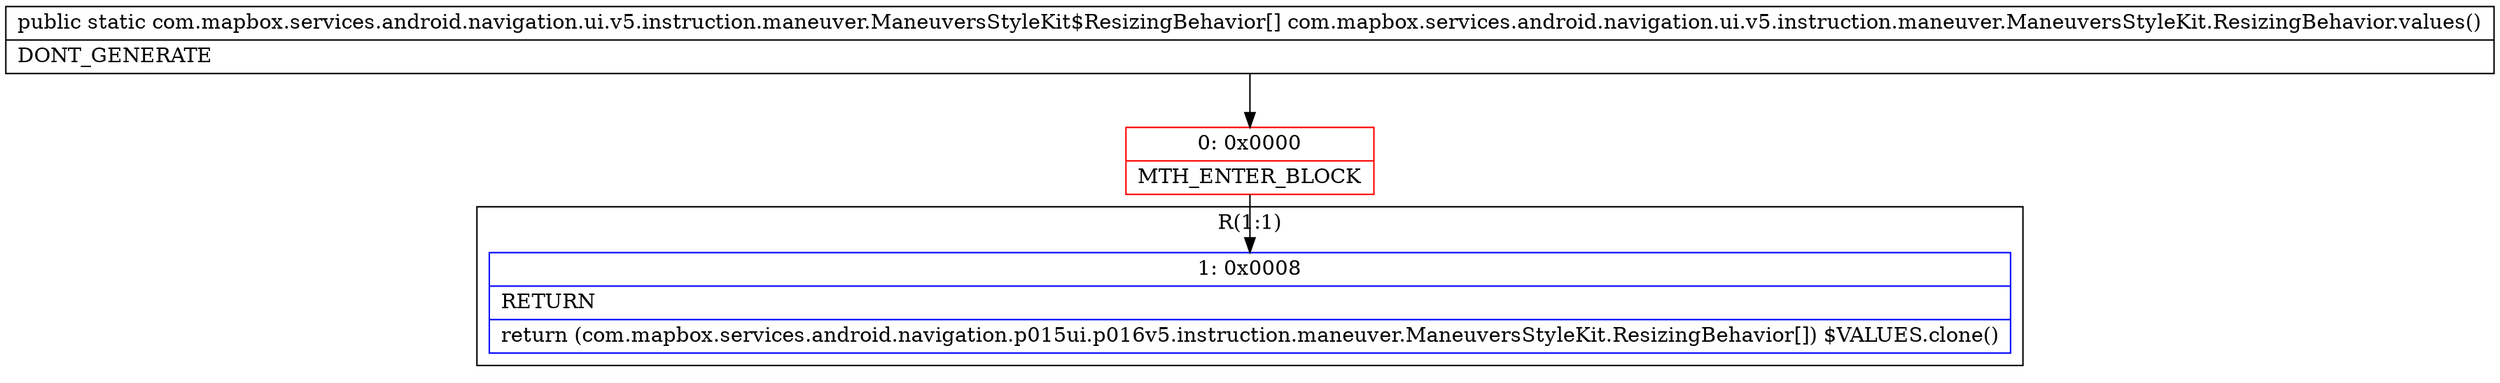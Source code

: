 digraph "CFG forcom.mapbox.services.android.navigation.ui.v5.instruction.maneuver.ManeuversStyleKit.ResizingBehavior.values()[Lcom\/mapbox\/services\/android\/navigation\/ui\/v5\/instruction\/maneuver\/ManeuversStyleKit$ResizingBehavior;" {
subgraph cluster_Region_2007495547 {
label = "R(1:1)";
node [shape=record,color=blue];
Node_1 [shape=record,label="{1\:\ 0x0008|RETURN\l|return (com.mapbox.services.android.navigation.p015ui.p016v5.instruction.maneuver.ManeuversStyleKit.ResizingBehavior[]) $VALUES.clone()\l}"];
}
Node_0 [shape=record,color=red,label="{0\:\ 0x0000|MTH_ENTER_BLOCK\l}"];
MethodNode[shape=record,label="{public static com.mapbox.services.android.navigation.ui.v5.instruction.maneuver.ManeuversStyleKit$ResizingBehavior[] com.mapbox.services.android.navigation.ui.v5.instruction.maneuver.ManeuversStyleKit.ResizingBehavior.values()  | DONT_GENERATE\l}"];
MethodNode -> Node_0;
Node_0 -> Node_1;
}

